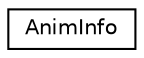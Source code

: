 digraph "Graphical Class Hierarchy"
{
  edge [fontname="Helvetica",fontsize="10",labelfontname="Helvetica",labelfontsize="10"];
  node [fontname="Helvetica",fontsize="10",shape=record];
  rankdir="LR";
  Node1 [label="AnimInfo",height=0.2,width=0.4,color="black", fillcolor="white", style="filled",URL="$struct_anim_info.html"];
}
